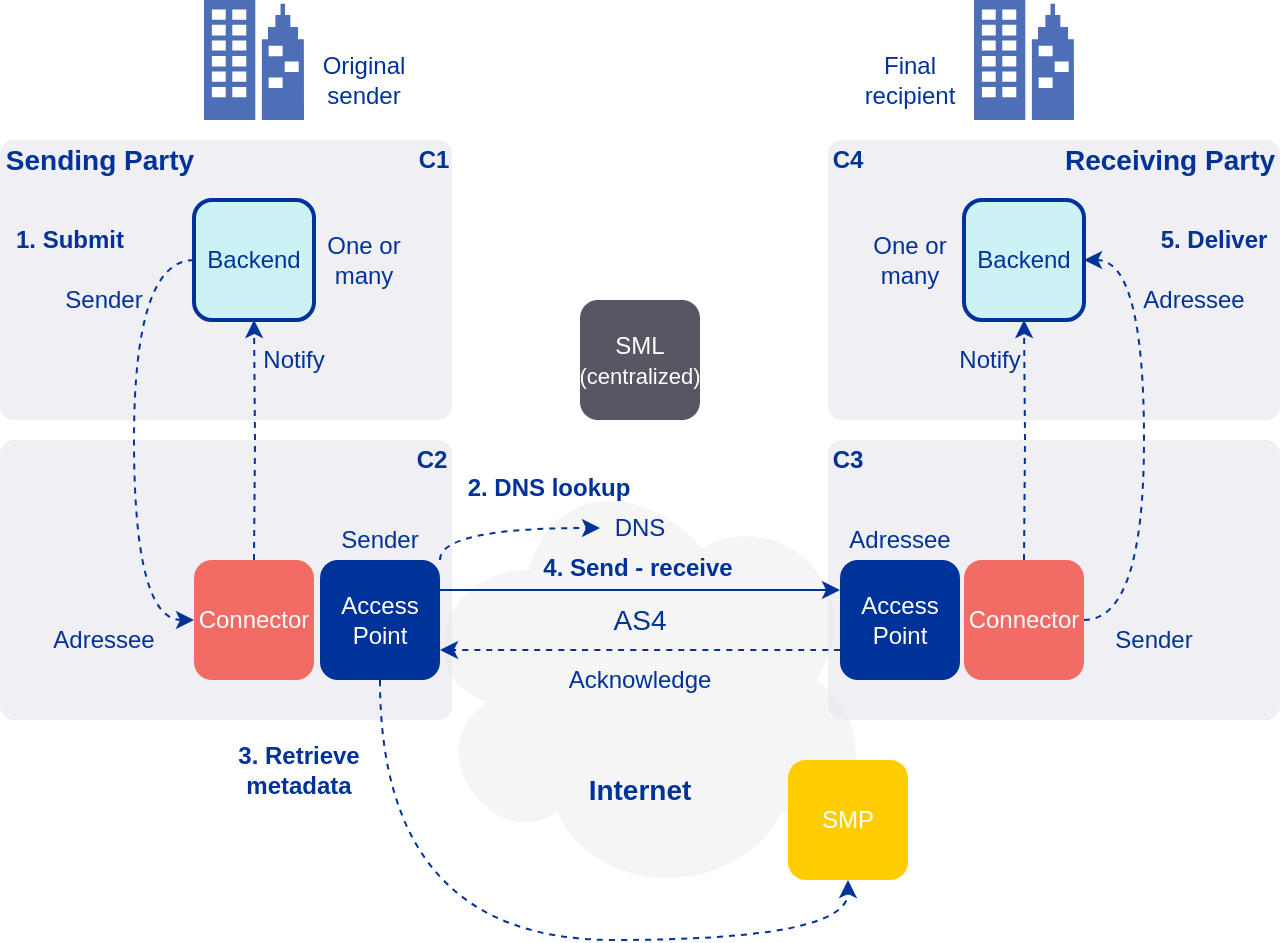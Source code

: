 <mxfile version="14.5.1" type="device"><diagram id="mCtgeMZUUYwuy0Kgy5AI" name="Page-1"><mxGraphModel dx="1933" dy="739" grid="1" gridSize="10" guides="1" tooltips="1" connect="1" arrows="1" fold="1" page="1" pageScale="1" pageWidth="827" pageHeight="1169" math="0" shadow="0"><root><mxCell id="0"/><mxCell id="1" parent="0"/><mxCell id="wfRqEk-Ji_e2yvm2nL9y-48" value="" style="ellipse;shape=cloud;whiteSpace=wrap;html=1;fillColor=#F5F5F5;fontSize=12;fontColor=#003399;strokeColor=none;" vertex="1" parent="1"><mxGeometry x="207" y="430" width="230" height="220" as="geometry"/></mxCell><mxCell id="wfRqEk-Ji_e2yvm2nL9y-49" value="&amp;nbsp;" style="rounded=1;whiteSpace=wrap;html=1;strokeColor=none;strokeWidth=2;arcSize=5;perimeterSpacing=0;fillColor=#EAE8EE;shadow=0;glass=0;sketch=0;fontSize=14;fontColor=#003399;opacity=70;align=left;" vertex="1" parent="1"><mxGeometry y="270" width="226" height="140" as="geometry"/></mxCell><mxCell id="wfRqEk-Ji_e2yvm2nL9y-50" value="&amp;nbsp;" style="rounded=1;whiteSpace=wrap;html=1;strokeColor=none;strokeWidth=2;arcSize=5;perimeterSpacing=0;fillColor=#EAE8EE;shadow=0;glass=0;sketch=0;fontSize=14;fontColor=#003399;opacity=70;align=left;" vertex="1" parent="1"><mxGeometry y="420" width="226" height="140" as="geometry"/></mxCell><mxCell id="wfRqEk-Ji_e2yvm2nL9y-51" value="&amp;nbsp;" style="rounded=1;whiteSpace=wrap;html=1;strokeColor=none;strokeWidth=2;arcSize=5;perimeterSpacing=0;fillColor=#EAE8EE;shadow=0;glass=0;sketch=0;fontSize=14;fontColor=#003399;opacity=70;align=left;" vertex="1" parent="1"><mxGeometry x="414" y="420" width="226" height="140" as="geometry"/></mxCell><mxCell id="wfRqEk-Ji_e2yvm2nL9y-52" value="&amp;nbsp;" style="rounded=1;whiteSpace=wrap;html=1;strokeColor=none;strokeWidth=2;arcSize=5;perimeterSpacing=0;fillColor=#EAE8EE;shadow=0;glass=0;sketch=0;fontSize=14;fontColor=#003399;opacity=70;align=left;" vertex="1" parent="1"><mxGeometry x="414" y="270" width="226" height="140" as="geometry"/></mxCell><mxCell id="wfRqEk-Ji_e2yvm2nL9y-53" style="edgeStyle=orthogonalEdgeStyle;rounded=0;orthogonalLoop=1;jettySize=auto;html=1;exitX=0;exitY=0.5;exitDx=0;exitDy=0;entryX=0;entryY=0.5;entryDx=0;entryDy=0;dashed=1;strokeColor=#003399;fontSize=12;fontColor=#003399;curved=1;" edge="1" parent="1" source="wfRqEk-Ji_e2yvm2nL9y-54"><mxGeometry relative="1" as="geometry"><mxPoint x="97" y="510" as="targetPoint"/><Array as="points"><mxPoint x="67" y="330"/><mxPoint x="67" y="510"/></Array></mxGeometry></mxCell><mxCell id="wfRqEk-Ji_e2yvm2nL9y-54" value="&lt;font&gt;&lt;span&gt;Backend&lt;/span&gt;&lt;/font&gt;" style="rounded=1;whiteSpace=wrap;html=1;strokeWidth=2;fillColor=#CDF2F6;fontColor=#003399;strokeColor=#003399;" vertex="1" parent="1"><mxGeometry x="97" y="300" width="60" height="60" as="geometry"/></mxCell><mxCell id="wfRqEk-Ji_e2yvm2nL9y-55" style="edgeStyle=orthogonalEdgeStyle;rounded=0;orthogonalLoop=1;jettySize=auto;html=1;exitX=1;exitY=0.5;exitDx=0;exitDy=0;entryX=1;entryY=0.5;entryDx=0;entryDy=0;dashed=1;strokeColor=#003399;fontSize=12;fontColor=#003399;startArrow=classic;startFill=1;endArrow=none;endFill=0;elbow=vertical;curved=1;" edge="1" parent="1" source="wfRqEk-Ji_e2yvm2nL9y-56"><mxGeometry relative="1" as="geometry"><mxPoint x="542" y="510" as="targetPoint"/><Array as="points"><mxPoint x="572" y="330"/><mxPoint x="572" y="510"/></Array></mxGeometry></mxCell><mxCell id="wfRqEk-Ji_e2yvm2nL9y-56" value="&lt;font&gt;&lt;span&gt;Backend&lt;/span&gt;&lt;/font&gt;" style="rounded=1;whiteSpace=wrap;html=1;strokeWidth=2;fillColor=#CDF2F6;fontColor=#003399;strokeColor=#003399;" vertex="1" parent="1"><mxGeometry x="482" y="300" width="60" height="60" as="geometry"/></mxCell><mxCell id="wfRqEk-Ji_e2yvm2nL9y-57" style="edgeStyle=orthogonalEdgeStyle;rounded=0;orthogonalLoop=1;jettySize=auto;html=1;exitX=1;exitY=0.25;exitDx=0;exitDy=0;entryX=0;entryY=0.25;entryDx=0;entryDy=0;fontSize=14;fontColor=#003399;strokeColor=#003399;" edge="1" parent="1" source="wfRqEk-Ji_e2yvm2nL9y-71" target="wfRqEk-Ji_e2yvm2nL9y-68"><mxGeometry relative="1" as="geometry"/></mxCell><mxCell id="wfRqEk-Ji_e2yvm2nL9y-58" style="edgeStyle=orthogonalEdgeStyle;rounded=0;orthogonalLoop=1;jettySize=auto;html=1;exitX=0.5;exitY=0;exitDx=0;exitDy=0;entryX=0.5;entryY=1;entryDx=0;entryDy=0;dashed=1;strokeColor=#003399;fontSize=12;fontColor=#003399;" edge="1" parent="1" target="wfRqEk-Ji_e2yvm2nL9y-54"><mxGeometry relative="1" as="geometry"><Array as="points"/><mxPoint x="127" y="480" as="sourcePoint"/></mxGeometry></mxCell><mxCell id="wfRqEk-Ji_e2yvm2nL9y-59" style="edgeStyle=orthogonalEdgeStyle;rounded=0;orthogonalLoop=1;jettySize=auto;html=1;entryX=0.5;entryY=1;entryDx=0;entryDy=0;dashed=1;strokeColor=#003399;fontSize=12;fontColor=#003399;" edge="1" parent="1" target="wfRqEk-Ji_e2yvm2nL9y-56"><mxGeometry relative="1" as="geometry"><mxPoint x="512" y="480" as="sourcePoint"/></mxGeometry></mxCell><mxCell id="wfRqEk-Ji_e2yvm2nL9y-60" value="Internet" style="text;html=1;strokeColor=none;fillColor=none;align=center;verticalAlign=middle;whiteSpace=wrap;rounded=0;fontColor=#003399;fontStyle=1;fontSize=14;" vertex="1" parent="1"><mxGeometry x="300" y="585" width="40" height="20" as="geometry"/></mxCell><mxCell id="wfRqEk-Ji_e2yvm2nL9y-61" value="Sender" style="text;html=1;strokeColor=none;fillColor=none;align=center;verticalAlign=middle;whiteSpace=wrap;rounded=0;fontColor=#003399;fontStyle=0;fontSize=12;rotation=0;" vertex="1" parent="1"><mxGeometry x="27" y="340" width="50" height="20" as="geometry"/></mxCell><mxCell id="wfRqEk-Ji_e2yvm2nL9y-62" value="Notify" style="text;html=1;strokeColor=none;fillColor=none;align=center;verticalAlign=middle;whiteSpace=wrap;rounded=0;fontColor=#003399;fontStyle=0;fontSize=12;rotation=0;" vertex="1" parent="1"><mxGeometry x="122" y="370" width="50" height="20" as="geometry"/></mxCell><mxCell id="wfRqEk-Ji_e2yvm2nL9y-63" value="Notify" style="text;html=1;strokeColor=none;fillColor=none;align=center;verticalAlign=middle;whiteSpace=wrap;rounded=0;fontColor=#003399;fontStyle=0;fontSize=12;rotation=0;" vertex="1" parent="1"><mxGeometry x="470" y="370" width="50" height="20" as="geometry"/></mxCell><mxCell id="wfRqEk-Ji_e2yvm2nL9y-64" value="Adressee" style="text;html=1;strokeColor=none;fillColor=none;align=center;verticalAlign=middle;whiteSpace=wrap;rounded=0;fontColor=#003399;fontStyle=0;fontSize=12;rotation=0;" vertex="1" parent="1"><mxGeometry x="572" y="340" width="50" height="20" as="geometry"/></mxCell><mxCell id="wfRqEk-Ji_e2yvm2nL9y-65" value="Adressee" style="text;html=1;strokeColor=none;fillColor=none;align=center;verticalAlign=middle;whiteSpace=wrap;rounded=0;fontColor=#003399;fontStyle=0;fontSize=12;rotation=0;" vertex="1" parent="1"><mxGeometry x="27" y="510" width="50" height="20" as="geometry"/></mxCell><mxCell id="wfRqEk-Ji_e2yvm2nL9y-66" value="Sender" style="text;html=1;strokeColor=none;fillColor=none;align=center;verticalAlign=middle;whiteSpace=wrap;rounded=0;fontColor=#003399;fontStyle=0;fontSize=12;rotation=0;" vertex="1" parent="1"><mxGeometry x="552" y="510" width="50" height="20" as="geometry"/></mxCell><mxCell id="wfRqEk-Ji_e2yvm2nL9y-67" style="edgeStyle=orthogonalEdgeStyle;curved=1;rounded=0;orthogonalLoop=1;jettySize=auto;html=1;exitX=0;exitY=0.75;exitDx=0;exitDy=0;entryX=1;entryY=0.75;entryDx=0;entryDy=0;dashed=1;startArrow=none;startFill=0;endArrow=classic;endFill=1;strokeColor=#003399;fontSize=14;fontColor=#003399;" edge="1" parent="1" source="wfRqEk-Ji_e2yvm2nL9y-68" target="wfRqEk-Ji_e2yvm2nL9y-71"><mxGeometry relative="1" as="geometry"/></mxCell><mxCell id="wfRqEk-Ji_e2yvm2nL9y-68" value="&lt;font color=&quot;#ffffff&quot;&gt;&lt;span&gt;Access Point&lt;/span&gt;&lt;/font&gt;" style="rounded=1;whiteSpace=wrap;html=1;dashed=1;strokeColor=none;strokeWidth=2;fillColor=#003399;" vertex="1" parent="1"><mxGeometry x="420" y="480" width="60" height="60" as="geometry"/></mxCell><mxCell id="wfRqEk-Ji_e2yvm2nL9y-69" value="&lt;font color=&quot;#ffffff&quot;&gt;&lt;span&gt;Connector&lt;/span&gt;&lt;/font&gt;" style="rounded=1;whiteSpace=wrap;html=1;dashed=1;strokeWidth=2;fillColor=#F26B64;strokeColor=none;" vertex="1" parent="1"><mxGeometry x="482" y="480" width="60" height="60" as="geometry"/></mxCell><mxCell id="wfRqEk-Ji_e2yvm2nL9y-70" style="edgeStyle=orthogonalEdgeStyle;curved=1;rounded=0;orthogonalLoop=1;jettySize=auto;html=1;exitX=0.5;exitY=1;exitDx=0;exitDy=0;entryX=0.5;entryY=1;entryDx=0;entryDy=0;startArrow=none;startFill=0;endArrow=classic;endFill=1;strokeColor=#003399;strokeWidth=1;fontSize=14;fontColor=#003399;dashed=1;" edge="1" parent="1" source="wfRqEk-Ji_e2yvm2nL9y-71" target="wfRqEk-Ji_e2yvm2nL9y-89"><mxGeometry relative="1" as="geometry"><Array as="points"><mxPoint x="190" y="670"/><mxPoint x="424" y="670"/></Array></mxGeometry></mxCell><mxCell id="wfRqEk-Ji_e2yvm2nL9y-71" value="&lt;font color=&quot;#ffffff&quot;&gt;&lt;span&gt;Access Point&lt;/span&gt;&lt;/font&gt;" style="rounded=1;whiteSpace=wrap;html=1;dashed=1;strokeColor=none;strokeWidth=2;fillColor=#003399;" vertex="1" parent="1"><mxGeometry x="160" y="480" width="60" height="60" as="geometry"/></mxCell><mxCell id="wfRqEk-Ji_e2yvm2nL9y-72" value="&lt;font color=&quot;#ffffff&quot;&gt;&lt;span&gt;Connector&lt;/span&gt;&lt;/font&gt;" style="rounded=1;whiteSpace=wrap;html=1;dashed=1;strokeWidth=2;fillColor=#F26B64;strokeColor=none;" vertex="1" parent="1"><mxGeometry x="97" y="480" width="60" height="60" as="geometry"/></mxCell><mxCell id="wfRqEk-Ji_e2yvm2nL9y-73" value="Sender" style="text;html=1;strokeColor=none;fillColor=none;align=center;verticalAlign=middle;whiteSpace=wrap;rounded=0;fontColor=#003399;fontStyle=0;fontSize=12;rotation=0;" vertex="1" parent="1"><mxGeometry x="165" y="460" width="50" height="20" as="geometry"/></mxCell><mxCell id="wfRqEk-Ji_e2yvm2nL9y-74" value="Adressee" style="text;html=1;strokeColor=none;fillColor=none;align=center;verticalAlign=middle;whiteSpace=wrap;rounded=0;fontColor=#003399;fontStyle=0;fontSize=12;rotation=0;" vertex="1" parent="1"><mxGeometry x="425" y="460" width="50" height="20" as="geometry"/></mxCell><mxCell id="wfRqEk-Ji_e2yvm2nL9y-75" value="AS4" style="text;html=1;strokeColor=none;fillColor=none;align=center;verticalAlign=middle;whiteSpace=wrap;rounded=0;fontColor=#003399;fontStyle=0;fontSize=14;rotation=0;" vertex="1" parent="1"><mxGeometry x="290" y="500" width="60" height="20" as="geometry"/></mxCell><mxCell id="wfRqEk-Ji_e2yvm2nL9y-76" value="Acknowledge" style="text;html=1;strokeColor=none;fillColor=none;align=center;verticalAlign=middle;whiteSpace=wrap;rounded=0;fontColor=#003399;fontStyle=0;fontSize=12;rotation=0;" vertex="1" parent="1"><mxGeometry x="290" y="530" width="60" height="20" as="geometry"/></mxCell><mxCell id="wfRqEk-Ji_e2yvm2nL9y-77" value="One or many" style="text;html=1;strokeColor=none;fillColor=none;align=center;verticalAlign=middle;whiteSpace=wrap;rounded=0;fontColor=#003399;fontStyle=0;fontSize=12;rotation=0;" vertex="1" parent="1"><mxGeometry x="430" y="320" width="50" height="20" as="geometry"/></mxCell><mxCell id="wfRqEk-Ji_e2yvm2nL9y-78" value="1. Submit" style="text;html=1;strokeColor=none;fillColor=none;align=center;verticalAlign=middle;whiteSpace=wrap;rounded=0;fontColor=#003399;fontStyle=1;fontSize=12;rotation=0;" vertex="1" parent="1"><mxGeometry y="310" width="70" height="20" as="geometry"/></mxCell><mxCell id="wfRqEk-Ji_e2yvm2nL9y-79" value="Sending Party" style="text;html=1;strokeColor=none;fillColor=none;align=center;verticalAlign=middle;whiteSpace=wrap;rounded=0;fontColor=#003399;fontStyle=1;fontSize=14;" vertex="1" parent="1"><mxGeometry y="270" width="100" height="20" as="geometry"/></mxCell><mxCell id="wfRqEk-Ji_e2yvm2nL9y-80" value="Receiving Party" style="text;html=1;strokeColor=none;fillColor=none;align=center;verticalAlign=middle;whiteSpace=wrap;rounded=0;fontColor=#003399;fontStyle=1;fontSize=14;" vertex="1" parent="1"><mxGeometry x="530" y="270" width="110" height="20" as="geometry"/></mxCell><mxCell id="wfRqEk-Ji_e2yvm2nL9y-81" value="&lt;b&gt;C1&lt;/b&gt;" style="text;html=1;strokeColor=none;fillColor=none;align=center;verticalAlign=middle;whiteSpace=wrap;rounded=0;fontColor=#003399;fontStyle=0;fontSize=12;rotation=0;" vertex="1" parent="1"><mxGeometry x="207" y="270" width="20" height="20" as="geometry"/></mxCell><mxCell id="wfRqEk-Ji_e2yvm2nL9y-82" value="C2" style="text;html=1;strokeColor=none;fillColor=none;align=center;verticalAlign=middle;whiteSpace=wrap;rounded=0;fontColor=#003399;fontStyle=1;fontSize=12;rotation=0;" vertex="1" parent="1"><mxGeometry x="206" y="420" width="20" height="20" as="geometry"/></mxCell><mxCell id="wfRqEk-Ji_e2yvm2nL9y-83" value="C3" style="text;html=1;strokeColor=none;fillColor=none;align=center;verticalAlign=middle;whiteSpace=wrap;rounded=0;fontColor=#003399;fontStyle=1;fontSize=12;rotation=0;" vertex="1" parent="1"><mxGeometry x="414" y="420" width="20" height="20" as="geometry"/></mxCell><mxCell id="wfRqEk-Ji_e2yvm2nL9y-84" value="C4" style="text;html=1;strokeColor=none;fillColor=none;align=center;verticalAlign=middle;whiteSpace=wrap;rounded=0;fontColor=#003399;fontStyle=1;fontSize=12;rotation=0;" vertex="1" parent="1"><mxGeometry x="414" y="270" width="20" height="20" as="geometry"/></mxCell><mxCell id="wfRqEk-Ji_e2yvm2nL9y-85" value="" style="verticalLabelPosition=bottom;html=1;verticalAlign=top;align=center;strokeColor=none;shape=mxgraph.azure.enterprise;pointerEvents=1;shadow=0;glass=0;sketch=0;fontSize=14;fontColor=#003399;opacity=70;fillColor=#003399;" vertex="1" parent="1"><mxGeometry x="102" y="200" width="50" height="60" as="geometry"/></mxCell><mxCell id="wfRqEk-Ji_e2yvm2nL9y-86" value="Original sender" style="text;html=1;strokeColor=none;fillColor=none;align=center;verticalAlign=middle;whiteSpace=wrap;rounded=0;fontColor=#003399;fontStyle=0;fontSize=12;rotation=0;" vertex="1" parent="1"><mxGeometry x="157" y="230" width="50" height="20" as="geometry"/></mxCell><mxCell id="wfRqEk-Ji_e2yvm2nL9y-87" value="" style="verticalLabelPosition=bottom;html=1;verticalAlign=top;align=center;strokeColor=none;shape=mxgraph.azure.enterprise;pointerEvents=1;shadow=0;glass=0;sketch=0;fontSize=14;fontColor=#003399;opacity=70;fillColor=#003399;" vertex="1" parent="1"><mxGeometry x="487" y="200" width="50" height="60" as="geometry"/></mxCell><mxCell id="wfRqEk-Ji_e2yvm2nL9y-88" value="Final recipient" style="text;html=1;strokeColor=none;fillColor=none;align=center;verticalAlign=middle;whiteSpace=wrap;rounded=0;fontColor=#003399;fontStyle=0;fontSize=12;rotation=0;" vertex="1" parent="1"><mxGeometry x="430" y="230" width="50" height="20" as="geometry"/></mxCell><mxCell id="wfRqEk-Ji_e2yvm2nL9y-89" value="&lt;font color=&quot;#ffffff&quot;&gt;&lt;span&gt;SMP&lt;/span&gt;&lt;/font&gt;" style="rounded=1;whiteSpace=wrap;html=1;dashed=1;strokeColor=none;strokeWidth=2;fillColor=#FFCC00;" vertex="1" parent="1"><mxGeometry x="394" y="580" width="60" height="60" as="geometry"/></mxCell><mxCell id="wfRqEk-Ji_e2yvm2nL9y-90" value="&lt;font color=&quot;#ffffff&quot;&gt;&lt;font style=&quot;font-size: 12px&quot;&gt;SML&lt;/font&gt;&lt;br&gt;&lt;span style=&quot;font-size: 11px&quot;&gt;(&lt;/span&gt;&lt;font style=&quot;font-size: 11px&quot;&gt;centralized&lt;/font&gt;&lt;span style=&quot;font-size: 11px&quot;&gt;)&lt;/span&gt;&lt;br&gt;&lt;/font&gt;" style="rounded=1;whiteSpace=wrap;html=1;dashed=1;strokeColor=none;strokeWidth=2;fillColor=#101123;opacity=70;" vertex="1" parent="1"><mxGeometry x="290" y="350" width="60" height="60" as="geometry"/></mxCell><mxCell id="wfRqEk-Ji_e2yvm2nL9y-91" style="edgeStyle=orthogonalEdgeStyle;rounded=0;orthogonalLoop=1;jettySize=auto;html=1;entryX=0;entryY=0.5;entryDx=0;entryDy=0;dashed=1;strokeColor=#003399;fontSize=12;fontColor=#003399;exitX=1;exitY=0;exitDx=0;exitDy=0;curved=1;" edge="1" parent="1" source="wfRqEk-Ji_e2yvm2nL9y-71" target="wfRqEk-Ji_e2yvm2nL9y-92"><mxGeometry relative="1" as="geometry"><mxPoint x="250" y="450" as="sourcePoint"/><Array as="points"><mxPoint x="220" y="464"/></Array></mxGeometry></mxCell><mxCell id="wfRqEk-Ji_e2yvm2nL9y-92" value="DNS" style="text;html=1;strokeColor=none;fillColor=none;align=center;verticalAlign=middle;whiteSpace=wrap;rounded=0;fontColor=#003399;fontStyle=0;fontSize=12;" vertex="1" parent="1"><mxGeometry x="300" y="454" width="40" height="20" as="geometry"/></mxCell><mxCell id="wfRqEk-Ji_e2yvm2nL9y-93" value="2. DNS lookup" style="text;html=1;strokeColor=none;fillColor=none;align=center;verticalAlign=middle;whiteSpace=wrap;rounded=0;fontColor=#003399;fontStyle=1;fontSize=12;rotation=0;" vertex="1" parent="1"><mxGeometry x="227" y="434" width="95" height="20" as="geometry"/></mxCell><mxCell id="wfRqEk-Ji_e2yvm2nL9y-94" value="3. Retrieve metadata" style="text;html=1;strokeColor=none;fillColor=none;align=center;verticalAlign=middle;whiteSpace=wrap;rounded=0;fontColor=#003399;fontStyle=1;fontSize=12;rotation=0;" vertex="1" parent="1"><mxGeometry x="102" y="575" width="95" height="20" as="geometry"/></mxCell><mxCell id="wfRqEk-Ji_e2yvm2nL9y-95" value="4. Send - receive" style="text;html=1;strokeColor=none;fillColor=none;align=center;verticalAlign=middle;whiteSpace=wrap;rounded=0;fontColor=#003399;fontStyle=1;fontSize=12;rotation=0;" vertex="1" parent="1"><mxGeometry x="260" y="474" width="118" height="20" as="geometry"/></mxCell><mxCell id="wfRqEk-Ji_e2yvm2nL9y-96" value="5. Deliver" style="text;html=1;strokeColor=none;fillColor=none;align=center;verticalAlign=middle;whiteSpace=wrap;rounded=0;fontColor=#003399;fontStyle=1;fontSize=12;rotation=0;" vertex="1" parent="1"><mxGeometry x="572" y="310" width="70" height="20" as="geometry"/></mxCell><mxCell id="wfRqEk-Ji_e2yvm2nL9y-97" value="One or many" style="text;html=1;strokeColor=none;fillColor=none;align=center;verticalAlign=middle;whiteSpace=wrap;rounded=0;fontColor=#003399;fontStyle=0;fontSize=12;rotation=0;" vertex="1" parent="1"><mxGeometry x="157" y="320" width="50" height="20" as="geometry"/></mxCell></root></mxGraphModel></diagram></mxfile>